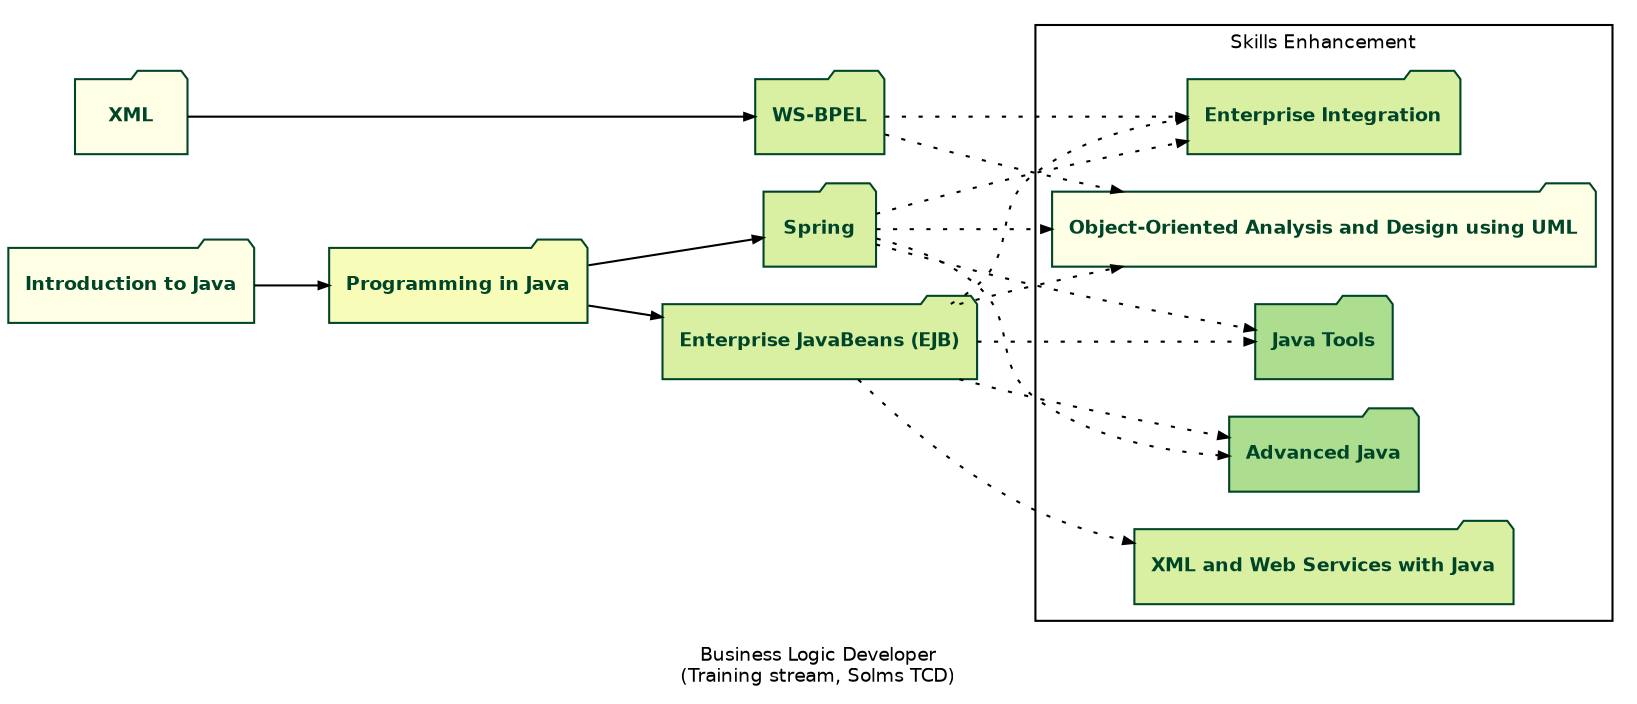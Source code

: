digraph serviceContract
{
	label="Business Logic Developer\n(Training stream, Solms TCD)";
	rankdir=LR;
	splines=true;
	fontname = "Bitstream Vera Sans"
    fontsize = 9
	node [fontname = "Bitstream Vera Sans Bold", fontsize = 9, colorscheme=ylgn9, fontcolor=9,shape=folder,style=filled,color=9]
    edge [fontname = "Bitstream Vera Sans",fontsize = 8, colorscheme=greys9, labelfloat=true, arrowsize=0.5]
    

	/* Courses */
	{
		rank=same;
		xml[label="XML",fillcolor=1];	
		itj[label="Introduction to Java",fillcolor=1];
	}
	
	pij[label="Programming in Java",fillcolor=2];
	
	{
		rank=same;
		ejb[label="Enterprise JavaBeans (EJB)",fillcolor=3];
		bpel[label="WS-BPEL",fillcolor=3];
		spring[label="Spring",fillcolor=3];
	}

    /* Dependencies */
    xml -> bpel;
    itj -> pij -> ejb;
    pij -> spring;
    
    /* Skils Enhancements */
    subgraph clusterEnhancements
	{
		label="Skills Enhancement"
		aj[label="Advanced Java",fillcolor=4];
		jt[label="Java Tools",fillcolor=4];
		ooad[label="Object-Oriented Analysis and Design using UML",fillcolor=1];
		xwsj[label="XML and Web Services with Java",fillcolor=3];
		ei[label="Enterprise Integration",fillcolor=3];
	}
    {
    	edge[style=dotted]
	    ejb -> aj;
    	ejb -> jt;
    	ejb -> ooad;
    	ejb -> xwsj;
    	ejb -> ei;
    	bpel -> ooad;
    	bpel -> ei;
    	spring -> ooad;
    	spring -> jt;
    	spring -> aj;
    	spring -> ei;
    }   
}